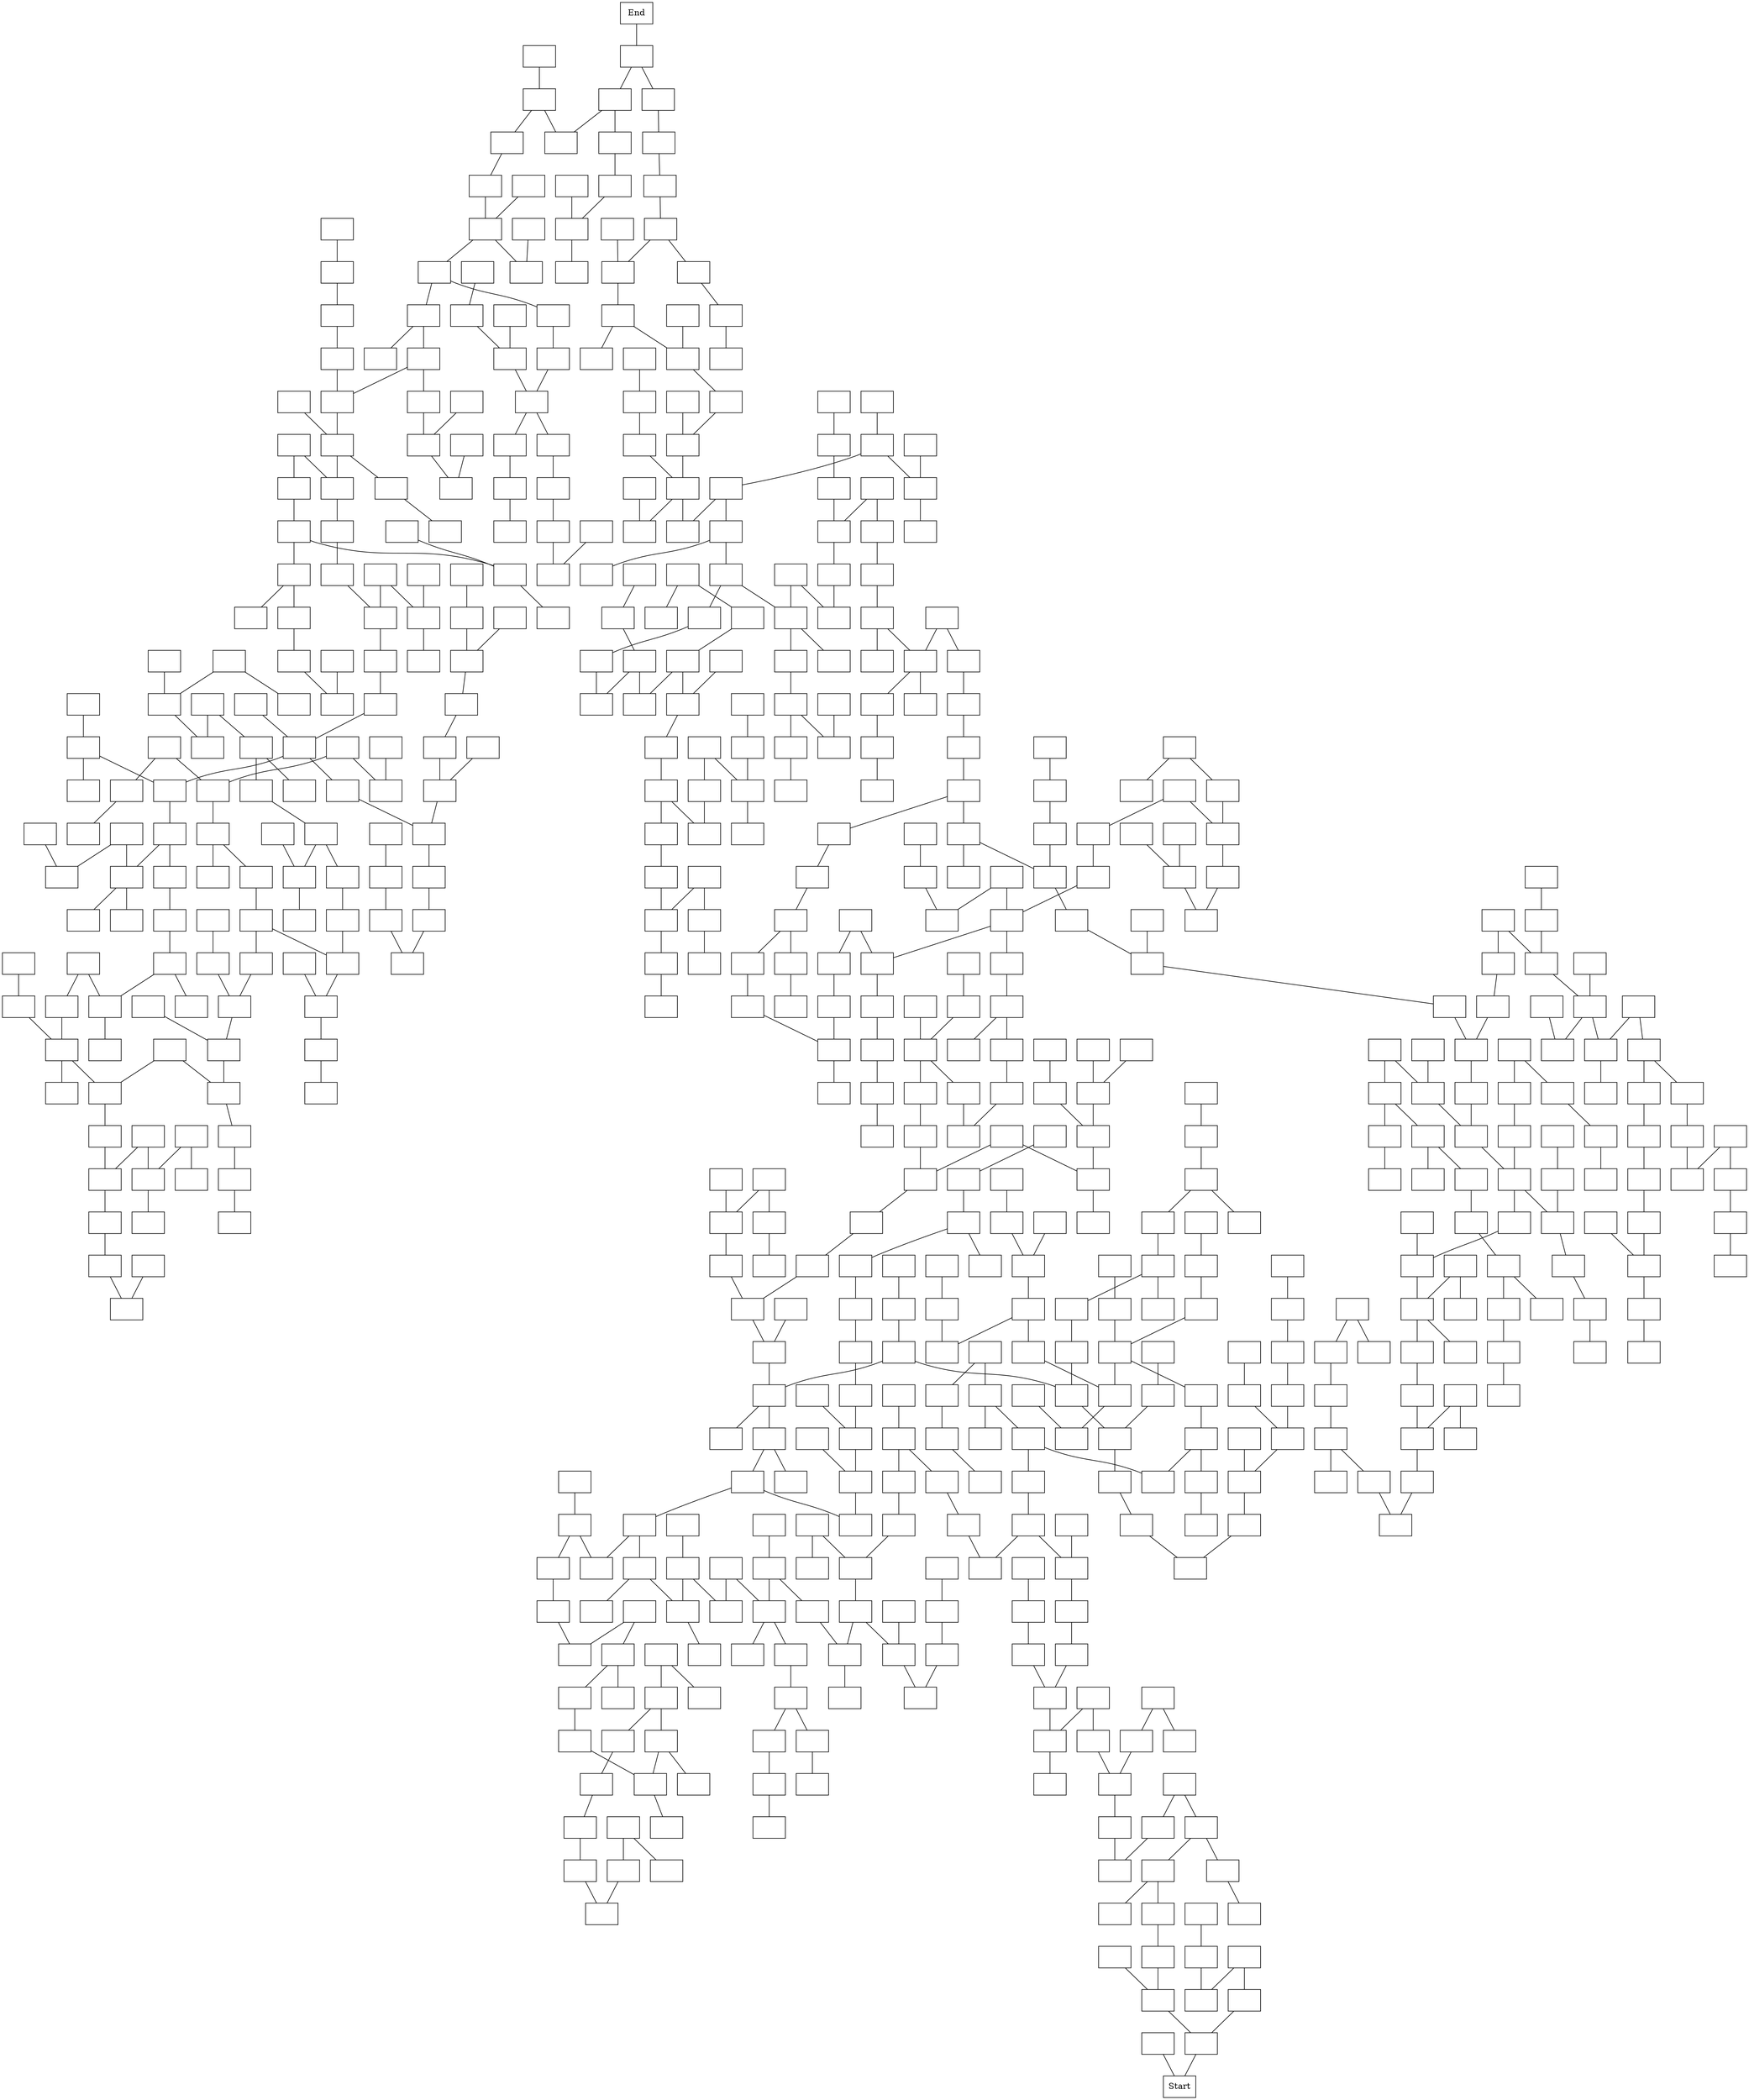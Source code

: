 // GraphViz Layout
digraph AldousBroder2 {
	"C[0,0]" [label=End pos="0.000000,0.000000!" shape=box]
	"C[0,1]" [label="" pos="1.000000,0.000000!" shape=box]
	"C[0,2]" [label="" pos="2.000000,0.000000!" shape=box]
	"C[0,3]" [label="" pos="3.000000,0.000000!" shape=box]
	"C[0,4]" [label="" pos="4.000000,0.000000!" shape=box]
	"C[0,5]" [label="" pos="5.000000,0.000000!" shape=box]
	"C[0,6]" [label="" pos="6.000000,0.000000!" shape=box]
	"C[0,7]" [label="" pos="7.000000,0.000000!" shape=box]
	"C[0,8]" [label="" pos="8.000000,0.000000!" shape=box]
	"C[0,9]" [label="" pos="9.000000,0.000000!" shape=box]
	"C[0,10]" [label="" pos="10.000000,0.000000!" shape=box]
	"C[0,11]" [label="" pos="11.000000,0.000000!" shape=box]
	"C[0,12]" [label="" pos="12.000000,0.000000!" shape=box]
	"C[0,13]" [label="" pos="13.000000,0.000000!" shape=box]
	"C[0,14]" [label="" pos="14.000000,0.000000!" shape=box]
	"C[0,15]" [label="" pos="15.000000,0.000000!" shape=box]
	"C[0,16]" [label="" pos="16.000000,0.000000!" shape=box]
	"C[0,17]" [label="" pos="17.000000,0.000000!" shape=box]
	"C[0,18]" [label="" pos="18.000000,0.000000!" shape=box]
	"C[0,19]" [label="" pos="19.000000,0.000000!" shape=box]
	"C[1,0]" [label="" pos="0.000000,1.000000!" shape=box]
	"C[1,1]" [label="" pos="1.000000,1.000000!" shape=box]
	"C[1,2]" [label="" pos="2.000000,1.000000!" shape=box]
	"C[1,3]" [label="" pos="3.000000,1.000000!" shape=box]
	"C[1,4]" [label="" pos="4.000000,1.000000!" shape=box]
	"C[1,5]" [label="" pos="5.000000,1.000000!" shape=box]
	"C[1,6]" [label="" pos="6.000000,1.000000!" shape=box]
	"C[1,7]" [label="" pos="7.000000,1.000000!" shape=box]
	"C[1,8]" [label="" pos="8.000000,1.000000!" shape=box]
	"C[1,9]" [label="" pos="9.000000,1.000000!" shape=box]
	"C[1,10]" [label="" pos="10.000000,1.000000!" shape=box]
	"C[1,11]" [label="" pos="11.000000,1.000000!" shape=box]
	"C[1,12]" [label="" pos="12.000000,1.000000!" shape=box]
	"C[1,13]" [label="" pos="13.000000,1.000000!" shape=box]
	"C[1,14]" [label="" pos="14.000000,1.000000!" shape=box]
	"C[1,15]" [label="" pos="15.000000,1.000000!" shape=box]
	"C[1,16]" [label="" pos="16.000000,1.000000!" shape=box]
	"C[1,17]" [label="" pos="17.000000,1.000000!" shape=box]
	"C[1,18]" [label="" pos="18.000000,1.000000!" shape=box]
	"C[1,19]" [label="" pos="19.000000,1.000000!" shape=box]
	"C[2,0]" [label="" pos="0.000000,2.000000!" shape=box]
	"C[2,1]" [label="" pos="1.000000,2.000000!" shape=box]
	"C[2,2]" [label="" pos="2.000000,2.000000!" shape=box]
	"C[2,3]" [label="" pos="3.000000,2.000000!" shape=box]
	"C[2,4]" [label="" pos="4.000000,2.000000!" shape=box]
	"C[2,5]" [label="" pos="5.000000,2.000000!" shape=box]
	"C[2,6]" [label="" pos="6.000000,2.000000!" shape=box]
	"C[2,7]" [label="" pos="7.000000,2.000000!" shape=box]
	"C[2,8]" [label="" pos="8.000000,2.000000!" shape=box]
	"C[2,9]" [label="" pos="9.000000,2.000000!" shape=box]
	"C[2,10]" [label="" pos="10.000000,2.000000!" shape=box]
	"C[2,11]" [label="" pos="11.000000,2.000000!" shape=box]
	"C[2,12]" [label="" pos="12.000000,2.000000!" shape=box]
	"C[2,13]" [label="" pos="13.000000,2.000000!" shape=box]
	"C[2,14]" [label="" pos="14.000000,2.000000!" shape=box]
	"C[2,15]" [label="" pos="15.000000,2.000000!" shape=box]
	"C[2,16]" [label="" pos="16.000000,2.000000!" shape=box]
	"C[2,17]" [label="" pos="17.000000,2.000000!" shape=box]
	"C[2,18]" [label="" pos="18.000000,2.000000!" shape=box]
	"C[2,19]" [label="" pos="19.000000,2.000000!" shape=box]
	"C[3,0]" [label="" pos="0.000000,3.000000!" shape=box]
	"C[3,1]" [label="" pos="1.000000,3.000000!" shape=box]
	"C[3,2]" [label="" pos="2.000000,3.000000!" shape=box]
	"C[3,3]" [label="" pos="3.000000,3.000000!" shape=box]
	"C[3,4]" [label="" pos="4.000000,3.000000!" shape=box]
	"C[3,5]" [label="" pos="5.000000,3.000000!" shape=box]
	"C[3,6]" [label="" pos="6.000000,3.000000!" shape=box]
	"C[3,7]" [label="" pos="7.000000,3.000000!" shape=box]
	"C[3,8]" [label="" pos="8.000000,3.000000!" shape=box]
	"C[3,9]" [label="" pos="9.000000,3.000000!" shape=box]
	"C[3,10]" [label="" pos="10.000000,3.000000!" shape=box]
	"C[3,11]" [label="" pos="11.000000,3.000000!" shape=box]
	"C[3,12]" [label="" pos="12.000000,3.000000!" shape=box]
	"C[3,13]" [label="" pos="13.000000,3.000000!" shape=box]
	"C[3,14]" [label="" pos="14.000000,3.000000!" shape=box]
	"C[3,15]" [label="" pos="15.000000,3.000000!" shape=box]
	"C[3,16]" [label="" pos="16.000000,3.000000!" shape=box]
	"C[3,17]" [label="" pos="17.000000,3.000000!" shape=box]
	"C[3,18]" [label="" pos="18.000000,3.000000!" shape=box]
	"C[3,19]" [label="" pos="19.000000,3.000000!" shape=box]
	"C[4,0]" [label="" pos="0.000000,4.000000!" shape=box]
	"C[4,1]" [label="" pos="1.000000,4.000000!" shape=box]
	"C[4,2]" [label="" pos="2.000000,4.000000!" shape=box]
	"C[4,3]" [label="" pos="3.000000,4.000000!" shape=box]
	"C[4,4]" [label="" pos="4.000000,4.000000!" shape=box]
	"C[4,5]" [label="" pos="5.000000,4.000000!" shape=box]
	"C[4,6]" [label="" pos="6.000000,4.000000!" shape=box]
	"C[4,7]" [label="" pos="7.000000,4.000000!" shape=box]
	"C[4,8]" [label="" pos="8.000000,4.000000!" shape=box]
	"C[4,9]" [label="" pos="9.000000,4.000000!" shape=box]
	"C[4,10]" [label="" pos="10.000000,4.000000!" shape=box]
	"C[4,11]" [label="" pos="11.000000,4.000000!" shape=box]
	"C[4,12]" [label="" pos="12.000000,4.000000!" shape=box]
	"C[4,13]" [label="" pos="13.000000,4.000000!" shape=box]
	"C[4,14]" [label="" pos="14.000000,4.000000!" shape=box]
	"C[4,15]" [label="" pos="15.000000,4.000000!" shape=box]
	"C[4,16]" [label="" pos="16.000000,4.000000!" shape=box]
	"C[4,17]" [label="" pos="17.000000,4.000000!" shape=box]
	"C[4,18]" [label="" pos="18.000000,4.000000!" shape=box]
	"C[4,19]" [label="" pos="19.000000,4.000000!" shape=box]
	"C[5,0]" [label="" pos="0.000000,5.000000!" shape=box]
	"C[5,1]" [label="" pos="1.000000,5.000000!" shape=box]
	"C[5,2]" [label="" pos="2.000000,5.000000!" shape=box]
	"C[5,3]" [label="" pos="3.000000,5.000000!" shape=box]
	"C[5,4]" [label="" pos="4.000000,5.000000!" shape=box]
	"C[5,5]" [label="" pos="5.000000,5.000000!" shape=box]
	"C[5,6]" [label="" pos="6.000000,5.000000!" shape=box]
	"C[5,7]" [label="" pos="7.000000,5.000000!" shape=box]
	"C[5,8]" [label="" pos="8.000000,5.000000!" shape=box]
	"C[5,9]" [label="" pos="9.000000,5.000000!" shape=box]
	"C[5,10]" [label="" pos="10.000000,5.000000!" shape=box]
	"C[5,11]" [label="" pos="11.000000,5.000000!" shape=box]
	"C[5,12]" [label="" pos="12.000000,5.000000!" shape=box]
	"C[5,13]" [label="" pos="13.000000,5.000000!" shape=box]
	"C[5,14]" [label="" pos="14.000000,5.000000!" shape=box]
	"C[5,15]" [label="" pos="15.000000,5.000000!" shape=box]
	"C[5,16]" [label="" pos="16.000000,5.000000!" shape=box]
	"C[5,17]" [label="" pos="17.000000,5.000000!" shape=box]
	"C[5,18]" [label="" pos="18.000000,5.000000!" shape=box]
	"C[5,19]" [label="" pos="19.000000,5.000000!" shape=box]
	"C[6,0]" [label="" pos="0.000000,6.000000!" shape=box]
	"C[6,1]" [label="" pos="1.000000,6.000000!" shape=box]
	"C[6,2]" [label="" pos="2.000000,6.000000!" shape=box]
	"C[6,3]" [label="" pos="3.000000,6.000000!" shape=box]
	"C[6,4]" [label="" pos="4.000000,6.000000!" shape=box]
	"C[6,5]" [label="" pos="5.000000,6.000000!" shape=box]
	"C[6,6]" [label="" pos="6.000000,6.000000!" shape=box]
	"C[6,7]" [label="" pos="7.000000,6.000000!" shape=box]
	"C[6,8]" [label="" pos="8.000000,6.000000!" shape=box]
	"C[6,9]" [label="" pos="9.000000,6.000000!" shape=box]
	"C[6,10]" [label="" pos="10.000000,6.000000!" shape=box]
	"C[6,11]" [label="" pos="11.000000,6.000000!" shape=box]
	"C[6,12]" [label="" pos="12.000000,6.000000!" shape=box]
	"C[6,13]" [label="" pos="13.000000,6.000000!" shape=box]
	"C[6,14]" [label="" pos="14.000000,6.000000!" shape=box]
	"C[6,15]" [label="" pos="15.000000,6.000000!" shape=box]
	"C[6,16]" [label="" pos="16.000000,6.000000!" shape=box]
	"C[6,17]" [label="" pos="17.000000,6.000000!" shape=box]
	"C[6,18]" [label="" pos="18.000000,6.000000!" shape=box]
	"C[6,19]" [label="" pos="19.000000,6.000000!" shape=box]
	"C[7,0]" [label="" pos="0.000000,7.000000!" shape=box]
	"C[7,1]" [label="" pos="1.000000,7.000000!" shape=box]
	"C[7,2]" [label="" pos="2.000000,7.000000!" shape=box]
	"C[7,3]" [label="" pos="3.000000,7.000000!" shape=box]
	"C[7,4]" [label="" pos="4.000000,7.000000!" shape=box]
	"C[7,5]" [label="" pos="5.000000,7.000000!" shape=box]
	"C[7,6]" [label="" pos="6.000000,7.000000!" shape=box]
	"C[7,7]" [label="" pos="7.000000,7.000000!" shape=box]
	"C[7,8]" [label="" pos="8.000000,7.000000!" shape=box]
	"C[7,9]" [label="" pos="9.000000,7.000000!" shape=box]
	"C[7,10]" [label="" pos="10.000000,7.000000!" shape=box]
	"C[7,11]" [label="" pos="11.000000,7.000000!" shape=box]
	"C[7,12]" [label="" pos="12.000000,7.000000!" shape=box]
	"C[7,13]" [label="" pos="13.000000,7.000000!" shape=box]
	"C[7,14]" [label="" pos="14.000000,7.000000!" shape=box]
	"C[7,15]" [label="" pos="15.000000,7.000000!" shape=box]
	"C[7,16]" [label="" pos="16.000000,7.000000!" shape=box]
	"C[7,17]" [label="" pos="17.000000,7.000000!" shape=box]
	"C[7,18]" [label="" pos="18.000000,7.000000!" shape=box]
	"C[7,19]" [label="" pos="19.000000,7.000000!" shape=box]
	"C[8,0]" [label="" pos="0.000000,8.000000!" shape=box]
	"C[8,1]" [label="" pos="1.000000,8.000000!" shape=box]
	"C[8,2]" [label="" pos="2.000000,8.000000!" shape=box]
	"C[8,3]" [label="" pos="3.000000,8.000000!" shape=box]
	"C[8,4]" [label="" pos="4.000000,8.000000!" shape=box]
	"C[8,5]" [label="" pos="5.000000,8.000000!" shape=box]
	"C[8,6]" [label="" pos="6.000000,8.000000!" shape=box]
	"C[8,7]" [label="" pos="7.000000,8.000000!" shape=box]
	"C[8,8]" [label="" pos="8.000000,8.000000!" shape=box]
	"C[8,9]" [label="" pos="9.000000,8.000000!" shape=box]
	"C[8,10]" [label="" pos="10.000000,8.000000!" shape=box]
	"C[8,11]" [label="" pos="11.000000,8.000000!" shape=box]
	"C[8,12]" [label="" pos="12.000000,8.000000!" shape=box]
	"C[8,13]" [label="" pos="13.000000,8.000000!" shape=box]
	"C[8,14]" [label="" pos="14.000000,8.000000!" shape=box]
	"C[8,15]" [label="" pos="15.000000,8.000000!" shape=box]
	"C[8,16]" [label="" pos="16.000000,8.000000!" shape=box]
	"C[8,17]" [label="" pos="17.000000,8.000000!" shape=box]
	"C[8,18]" [label="" pos="18.000000,8.000000!" shape=box]
	"C[8,19]" [label="" pos="19.000000,8.000000!" shape=box]
	"C[9,0]" [label="" pos="0.000000,9.000000!" shape=box]
	"C[9,1]" [label="" pos="1.000000,9.000000!" shape=box]
	"C[9,2]" [label="" pos="2.000000,9.000000!" shape=box]
	"C[9,3]" [label="" pos="3.000000,9.000000!" shape=box]
	"C[9,4]" [label="" pos="4.000000,9.000000!" shape=box]
	"C[9,5]" [label="" pos="5.000000,9.000000!" shape=box]
	"C[9,6]" [label="" pos="6.000000,9.000000!" shape=box]
	"C[9,7]" [label="" pos="7.000000,9.000000!" shape=box]
	"C[9,8]" [label="" pos="8.000000,9.000000!" shape=box]
	"C[9,9]" [label="" pos="9.000000,9.000000!" shape=box]
	"C[9,10]" [label="" pos="10.000000,9.000000!" shape=box]
	"C[9,11]" [label="" pos="11.000000,9.000000!" shape=box]
	"C[9,12]" [label="" pos="12.000000,9.000000!" shape=box]
	"C[9,13]" [label="" pos="13.000000,9.000000!" shape=box]
	"C[9,14]" [label="" pos="14.000000,9.000000!" shape=box]
	"C[9,15]" [label="" pos="15.000000,9.000000!" shape=box]
	"C[9,16]" [label="" pos="16.000000,9.000000!" shape=box]
	"C[9,17]" [label="" pos="17.000000,9.000000!" shape=box]
	"C[9,18]" [label="" pos="18.000000,9.000000!" shape=box]
	"C[9,19]" [label="" pos="19.000000,9.000000!" shape=box]
	"C[10,0]" [label="" pos="0.000000,10.000000!" shape=box]
	"C[10,1]" [label="" pos="1.000000,10.000000!" shape=box]
	"C[10,2]" [label="" pos="2.000000,10.000000!" shape=box]
	"C[10,3]" [label="" pos="3.000000,10.000000!" shape=box]
	"C[10,4]" [label="" pos="4.000000,10.000000!" shape=box]
	"C[10,5]" [label="" pos="5.000000,10.000000!" shape=box]
	"C[10,6]" [label="" pos="6.000000,10.000000!" shape=box]
	"C[10,7]" [label="" pos="7.000000,10.000000!" shape=box]
	"C[10,8]" [label="" pos="8.000000,10.000000!" shape=box]
	"C[10,9]" [label="" pos="9.000000,10.000000!" shape=box]
	"C[10,10]" [label="" pos="10.000000,10.000000!" shape=box]
	"C[10,11]" [label="" pos="11.000000,10.000000!" shape=box]
	"C[10,12]" [label="" pos="12.000000,10.000000!" shape=box]
	"C[10,13]" [label="" pos="13.000000,10.000000!" shape=box]
	"C[10,14]" [label="" pos="14.000000,10.000000!" shape=box]
	"C[10,15]" [label="" pos="15.000000,10.000000!" shape=box]
	"C[10,16]" [label="" pos="16.000000,10.000000!" shape=box]
	"C[10,17]" [label="" pos="17.000000,10.000000!" shape=box]
	"C[10,18]" [label="" pos="18.000000,10.000000!" shape=box]
	"C[10,19]" [label="" pos="19.000000,10.000000!" shape=box]
	"C[11,0]" [label="" pos="0.000000,11.000000!" shape=box]
	"C[11,1]" [label="" pos="1.000000,11.000000!" shape=box]
	"C[11,2]" [label="" pos="2.000000,11.000000!" shape=box]
	"C[11,3]" [label="" pos="3.000000,11.000000!" shape=box]
	"C[11,4]" [label="" pos="4.000000,11.000000!" shape=box]
	"C[11,5]" [label="" pos="5.000000,11.000000!" shape=box]
	"C[11,6]" [label="" pos="6.000000,11.000000!" shape=box]
	"C[11,7]" [label="" pos="7.000000,11.000000!" shape=box]
	"C[11,8]" [label="" pos="8.000000,11.000000!" shape=box]
	"C[11,9]" [label="" pos="9.000000,11.000000!" shape=box]
	"C[11,10]" [label="" pos="10.000000,11.000000!" shape=box]
	"C[11,11]" [label="" pos="11.000000,11.000000!" shape=box]
	"C[11,12]" [label="" pos="12.000000,11.000000!" shape=box]
	"C[11,13]" [label="" pos="13.000000,11.000000!" shape=box]
	"C[11,14]" [label="" pos="14.000000,11.000000!" shape=box]
	"C[11,15]" [label="" pos="15.000000,11.000000!" shape=box]
	"C[11,16]" [label="" pos="16.000000,11.000000!" shape=box]
	"C[11,17]" [label="" pos="17.000000,11.000000!" shape=box]
	"C[11,18]" [label="" pos="18.000000,11.000000!" shape=box]
	"C[11,19]" [label="" pos="19.000000,11.000000!" shape=box]
	"C[12,0]" [label="" pos="0.000000,12.000000!" shape=box]
	"C[12,1]" [label="" pos="1.000000,12.000000!" shape=box]
	"C[12,2]" [label="" pos="2.000000,12.000000!" shape=box]
	"C[12,3]" [label="" pos="3.000000,12.000000!" shape=box]
	"C[12,4]" [label="" pos="4.000000,12.000000!" shape=box]
	"C[12,5]" [label="" pos="5.000000,12.000000!" shape=box]
	"C[12,6]" [label="" pos="6.000000,12.000000!" shape=box]
	"C[12,7]" [label="" pos="7.000000,12.000000!" shape=box]
	"C[12,8]" [label="" pos="8.000000,12.000000!" shape=box]
	"C[12,9]" [label="" pos="9.000000,12.000000!" shape=box]
	"C[12,10]" [label="" pos="10.000000,12.000000!" shape=box]
	"C[12,11]" [label="" pos="11.000000,12.000000!" shape=box]
	"C[12,12]" [label="" pos="12.000000,12.000000!" shape=box]
	"C[12,13]" [label="" pos="13.000000,12.000000!" shape=box]
	"C[12,14]" [label="" pos="14.000000,12.000000!" shape=box]
	"C[12,15]" [label="" pos="15.000000,12.000000!" shape=box]
	"C[12,16]" [label="" pos="16.000000,12.000000!" shape=box]
	"C[12,17]" [label="" pos="17.000000,12.000000!" shape=box]
	"C[12,18]" [label="" pos="18.000000,12.000000!" shape=box]
	"C[12,19]" [label="" pos="19.000000,12.000000!" shape=box]
	"C[13,0]" [label="" pos="0.000000,13.000000!" shape=box]
	"C[13,1]" [label="" pos="1.000000,13.000000!" shape=box]
	"C[13,2]" [label="" pos="2.000000,13.000000!" shape=box]
	"C[13,3]" [label="" pos="3.000000,13.000000!" shape=box]
	"C[13,4]" [label="" pos="4.000000,13.000000!" shape=box]
	"C[13,5]" [label="" pos="5.000000,13.000000!" shape=box]
	"C[13,6]" [label="" pos="6.000000,13.000000!" shape=box]
	"C[13,7]" [label="" pos="7.000000,13.000000!" shape=box]
	"C[13,8]" [label="" pos="8.000000,13.000000!" shape=box]
	"C[13,9]" [label="" pos="9.000000,13.000000!" shape=box]
	"C[13,10]" [label="" pos="10.000000,13.000000!" shape=box]
	"C[13,11]" [label="" pos="11.000000,13.000000!" shape=box]
	"C[13,12]" [label="" pos="12.000000,13.000000!" shape=box]
	"C[13,13]" [label="" pos="13.000000,13.000000!" shape=box]
	"C[13,14]" [label="" pos="14.000000,13.000000!" shape=box]
	"C[13,15]" [label="" pos="15.000000,13.000000!" shape=box]
	"C[13,16]" [label="" pos="16.000000,13.000000!" shape=box]
	"C[13,17]" [label="" pos="17.000000,13.000000!" shape=box]
	"C[13,18]" [label="" pos="18.000000,13.000000!" shape=box]
	"C[13,19]" [label="" pos="19.000000,13.000000!" shape=box]
	"C[14,0]" [label="" pos="0.000000,14.000000!" shape=box]
	"C[14,1]" [label="" pos="1.000000,14.000000!" shape=box]
	"C[14,2]" [label="" pos="2.000000,14.000000!" shape=box]
	"C[14,3]" [label="" pos="3.000000,14.000000!" shape=box]
	"C[14,4]" [label="" pos="4.000000,14.000000!" shape=box]
	"C[14,5]" [label="" pos="5.000000,14.000000!" shape=box]
	"C[14,6]" [label="" pos="6.000000,14.000000!" shape=box]
	"C[14,7]" [label="" pos="7.000000,14.000000!" shape=box]
	"C[14,8]" [label="" pos="8.000000,14.000000!" shape=box]
	"C[14,9]" [label="" pos="9.000000,14.000000!" shape=box]
	"C[14,10]" [label="" pos="10.000000,14.000000!" shape=box]
	"C[14,11]" [label="" pos="11.000000,14.000000!" shape=box]
	"C[14,12]" [label="" pos="12.000000,14.000000!" shape=box]
	"C[14,13]" [label="" pos="13.000000,14.000000!" shape=box]
	"C[14,14]" [label="" pos="14.000000,14.000000!" shape=box]
	"C[14,15]" [label="" pos="15.000000,14.000000!" shape=box]
	"C[14,16]" [label="" pos="16.000000,14.000000!" shape=box]
	"C[14,17]" [label="" pos="17.000000,14.000000!" shape=box]
	"C[14,18]" [label="" pos="18.000000,14.000000!" shape=box]
	"C[14,19]" [label="" pos="19.000000,14.000000!" shape=box]
	"C[15,0]" [label="" pos="0.000000,15.000000!" shape=box]
	"C[15,1]" [label="" pos="1.000000,15.000000!" shape=box]
	"C[15,2]" [label="" pos="2.000000,15.000000!" shape=box]
	"C[15,3]" [label="" pos="3.000000,15.000000!" shape=box]
	"C[15,4]" [label="" pos="4.000000,15.000000!" shape=box]
	"C[15,5]" [label="" pos="5.000000,15.000000!" shape=box]
	"C[15,6]" [label="" pos="6.000000,15.000000!" shape=box]
	"C[15,7]" [label="" pos="7.000000,15.000000!" shape=box]
	"C[15,8]" [label="" pos="8.000000,15.000000!" shape=box]
	"C[15,9]" [label="" pos="9.000000,15.000000!" shape=box]
	"C[15,10]" [label="" pos="10.000000,15.000000!" shape=box]
	"C[15,11]" [label="" pos="11.000000,15.000000!" shape=box]
	"C[15,12]" [label="" pos="12.000000,15.000000!" shape=box]
	"C[15,13]" [label="" pos="13.000000,15.000000!" shape=box]
	"C[15,14]" [label="" pos="14.000000,15.000000!" shape=box]
	"C[15,15]" [label="" pos="15.000000,15.000000!" shape=box]
	"C[15,16]" [label="" pos="16.000000,15.000000!" shape=box]
	"C[15,17]" [label="" pos="17.000000,15.000000!" shape=box]
	"C[15,18]" [label="" pos="18.000000,15.000000!" shape=box]
	"C[15,19]" [label="" pos="19.000000,15.000000!" shape=box]
	"C[16,0]" [label="" pos="0.000000,16.000000!" shape=box]
	"C[16,1]" [label="" pos="1.000000,16.000000!" shape=box]
	"C[16,2]" [label="" pos="2.000000,16.000000!" shape=box]
	"C[16,3]" [label="" pos="3.000000,16.000000!" shape=box]
	"C[16,4]" [label="" pos="4.000000,16.000000!" shape=box]
	"C[16,5]" [label="" pos="5.000000,16.000000!" shape=box]
	"C[16,6]" [label="" pos="6.000000,16.000000!" shape=box]
	"C[16,7]" [label="" pos="7.000000,16.000000!" shape=box]
	"C[16,8]" [label="" pos="8.000000,16.000000!" shape=box]
	"C[16,9]" [label="" pos="9.000000,16.000000!" shape=box]
	"C[16,10]" [label="" pos="10.000000,16.000000!" shape=box]
	"C[16,11]" [label="" pos="11.000000,16.000000!" shape=box]
	"C[16,12]" [label="" pos="12.000000,16.000000!" shape=box]
	"C[16,13]" [label="" pos="13.000000,16.000000!" shape=box]
	"C[16,14]" [label="" pos="14.000000,16.000000!" shape=box]
	"C[16,15]" [label="" pos="15.000000,16.000000!" shape=box]
	"C[16,16]" [label="" pos="16.000000,16.000000!" shape=box]
	"C[16,17]" [label="" pos="17.000000,16.000000!" shape=box]
	"C[16,18]" [label="" pos="18.000000,16.000000!" shape=box]
	"C[16,19]" [label="" pos="19.000000,16.000000!" shape=box]
	"C[17,0]" [label="" pos="0.000000,17.000000!" shape=box]
	"C[17,1]" [label="" pos="1.000000,17.000000!" shape=box]
	"C[17,2]" [label="" pos="2.000000,17.000000!" shape=box]
	"C[17,3]" [label="" pos="3.000000,17.000000!" shape=box]
	"C[17,4]" [label="" pos="4.000000,17.000000!" shape=box]
	"C[17,5]" [label="" pos="5.000000,17.000000!" shape=box]
	"C[17,6]" [label="" pos="6.000000,17.000000!" shape=box]
	"C[17,7]" [label="" pos="7.000000,17.000000!" shape=box]
	"C[17,8]" [label="" pos="8.000000,17.000000!" shape=box]
	"C[17,9]" [label="" pos="9.000000,17.000000!" shape=box]
	"C[17,10]" [label="" pos="10.000000,17.000000!" shape=box]
	"C[17,11]" [label="" pos="11.000000,17.000000!" shape=box]
	"C[17,12]" [label="" pos="12.000000,17.000000!" shape=box]
	"C[17,13]" [label="" pos="13.000000,17.000000!" shape=box]
	"C[17,14]" [label="" pos="14.000000,17.000000!" shape=box]
	"C[17,15]" [label="" pos="15.000000,17.000000!" shape=box]
	"C[17,16]" [label="" pos="16.000000,17.000000!" shape=box]
	"C[17,17]" [label="" pos="17.000000,17.000000!" shape=box]
	"C[17,18]" [label="" pos="18.000000,17.000000!" shape=box]
	"C[17,19]" [label="" pos="19.000000,17.000000!" shape=box]
	"C[18,0]" [label="" pos="0.000000,18.000000!" shape=box]
	"C[18,1]" [label="" pos="1.000000,18.000000!" shape=box]
	"C[18,2]" [label="" pos="2.000000,18.000000!" shape=box]
	"C[18,3]" [label="" pos="3.000000,18.000000!" shape=box]
	"C[18,4]" [label="" pos="4.000000,18.000000!" shape=box]
	"C[18,5]" [label="" pos="5.000000,18.000000!" shape=box]
	"C[18,6]" [label="" pos="6.000000,18.000000!" shape=box]
	"C[18,7]" [label="" pos="7.000000,18.000000!" shape=box]
	"C[18,8]" [label="" pos="8.000000,18.000000!" shape=box]
	"C[18,9]" [label="" pos="9.000000,18.000000!" shape=box]
	"C[18,10]" [label="" pos="10.000000,18.000000!" shape=box]
	"C[18,11]" [label="" pos="11.000000,18.000000!" shape=box]
	"C[18,12]" [label="" pos="12.000000,18.000000!" shape=box]
	"C[18,13]" [label="" pos="13.000000,18.000000!" shape=box]
	"C[18,14]" [label="" pos="14.000000,18.000000!" shape=box]
	"C[18,15]" [label="" pos="15.000000,18.000000!" shape=box]
	"C[18,16]" [label="" pos="16.000000,18.000000!" shape=box]
	"C[18,17]" [label="" pos="17.000000,18.000000!" shape=box]
	"C[18,18]" [label="" pos="18.000000,18.000000!" shape=box]
	"C[18,19]" [label="" pos="19.000000,18.000000!" shape=box]
	"C[19,0]" [label="" pos="0.000000,19.000000!" shape=box]
	"C[19,1]" [label="" pos="1.000000,19.000000!" shape=box]
	"C[19,2]" [label="" pos="2.000000,19.000000!" shape=box]
	"C[19,3]" [label="" pos="3.000000,19.000000!" shape=box]
	"C[19,4]" [label="" pos="4.000000,19.000000!" shape=box]
	"C[19,5]" [label="" pos="5.000000,19.000000!" shape=box]
	"C[19,6]" [label="" pos="6.000000,19.000000!" shape=box]
	"C[19,7]" [label="" pos="7.000000,19.000000!" shape=box]
	"C[19,8]" [label="" pos="8.000000,19.000000!" shape=box]
	"C[19,9]" [label="" pos="9.000000,19.000000!" shape=box]
	"C[19,10]" [label="" pos="10.000000,19.000000!" shape=box]
	"C[19,11]" [label="" pos="11.000000,19.000000!" shape=box]
	"C[19,12]" [label="" pos="12.000000,19.000000!" shape=box]
	"C[19,13]" [label="" pos="13.000000,19.000000!" shape=box]
	"C[19,14]" [label="" pos="14.000000,19.000000!" shape=box]
	"C[19,15]" [label="" pos="15.000000,19.000000!" shape=box]
	"C[19,16]" [label="" pos="16.000000,19.000000!" shape=box]
	"C[19,17]" [label="" pos="17.000000,19.000000!" shape=box]
	"C[19,18]" [label="" pos="18.000000,19.000000!" shape=box]
	"C[19,19]" [label="" pos="19.000000,19.000000!" shape=box]
	"C[20,0]" [label="" pos="0.000000,20.000000!" shape=box]
	"C[20,1]" [label="" pos="1.000000,20.000000!" shape=box]
	"C[20,2]" [label="" pos="2.000000,20.000000!" shape=box]
	"C[20,3]" [label="" pos="3.000000,20.000000!" shape=box]
	"C[20,4]" [label="" pos="4.000000,20.000000!" shape=box]
	"C[20,5]" [label="" pos="5.000000,20.000000!" shape=box]
	"C[20,6]" [label="" pos="6.000000,20.000000!" shape=box]
	"C[20,7]" [label="" pos="7.000000,20.000000!" shape=box]
	"C[20,8]" [label="" pos="8.000000,20.000000!" shape=box]
	"C[20,9]" [label="" pos="9.000000,20.000000!" shape=box]
	"C[20,10]" [label="" pos="10.000000,20.000000!" shape=box]
	"C[20,11]" [label="" pos="11.000000,20.000000!" shape=box]
	"C[20,12]" [label="" pos="12.000000,20.000000!" shape=box]
	"C[20,13]" [label="" pos="13.000000,20.000000!" shape=box]
	"C[20,14]" [label="" pos="14.000000,20.000000!" shape=box]
	"C[20,15]" [label="" pos="15.000000,20.000000!" shape=box]
	"C[20,16]" [label="" pos="16.000000,20.000000!" shape=box]
	"C[20,17]" [label="" pos="17.000000,20.000000!" shape=box]
	"C[20,18]" [label="" pos="18.000000,20.000000!" shape=box]
	"C[20,19]" [label="" pos="19.000000,20.000000!" shape=box]
	"C[21,0]" [label="" pos="0.000000,21.000000!" shape=box]
	"C[21,1]" [label="" pos="1.000000,21.000000!" shape=box]
	"C[21,2]" [label="" pos="2.000000,21.000000!" shape=box]
	"C[21,3]" [label="" pos="3.000000,21.000000!" shape=box]
	"C[21,4]" [label="" pos="4.000000,21.000000!" shape=box]
	"C[21,5]" [label="" pos="5.000000,21.000000!" shape=box]
	"C[21,6]" [label="" pos="6.000000,21.000000!" shape=box]
	"C[21,7]" [label="" pos="7.000000,21.000000!" shape=box]
	"C[21,8]" [label="" pos="8.000000,21.000000!" shape=box]
	"C[21,9]" [label="" pos="9.000000,21.000000!" shape=box]
	"C[21,10]" [label="" pos="10.000000,21.000000!" shape=box]
	"C[21,11]" [label="" pos="11.000000,21.000000!" shape=box]
	"C[21,12]" [label="" pos="12.000000,21.000000!" shape=box]
	"C[21,13]" [label="" pos="13.000000,21.000000!" shape=box]
	"C[21,14]" [label="" pos="14.000000,21.000000!" shape=box]
	"C[21,15]" [label="" pos="15.000000,21.000000!" shape=box]
	"C[21,16]" [label="" pos="16.000000,21.000000!" shape=box]
	"C[21,17]" [label="" pos="17.000000,21.000000!" shape=box]
	"C[21,18]" [label="" pos="18.000000,21.000000!" shape=box]
	"C[21,19]" [label="" pos="19.000000,21.000000!" shape=box]
	"C[22,0]" [label="" pos="0.000000,22.000000!" shape=box]
	"C[22,1]" [label="" pos="1.000000,22.000000!" shape=box]
	"C[22,2]" [label="" pos="2.000000,22.000000!" shape=box]
	"C[22,3]" [label="" pos="3.000000,22.000000!" shape=box]
	"C[22,4]" [label="" pos="4.000000,22.000000!" shape=box]
	"C[22,5]" [label="" pos="5.000000,22.000000!" shape=box]
	"C[22,6]" [label="" pos="6.000000,22.000000!" shape=box]
	"C[22,7]" [label="" pos="7.000000,22.000000!" shape=box]
	"C[22,8]" [label="" pos="8.000000,22.000000!" shape=box]
	"C[22,9]" [label="" pos="9.000000,22.000000!" shape=box]
	"C[22,10]" [label="" pos="10.000000,22.000000!" shape=box]
	"C[22,11]" [label="" pos="11.000000,22.000000!" shape=box]
	"C[22,12]" [label="" pos="12.000000,22.000000!" shape=box]
	"C[22,13]" [label="" pos="13.000000,22.000000!" shape=box]
	"C[22,14]" [label="" pos="14.000000,22.000000!" shape=box]
	"C[22,15]" [label="" pos="15.000000,22.000000!" shape=box]
	"C[22,16]" [label="" pos="16.000000,22.000000!" shape=box]
	"C[22,17]" [label="" pos="17.000000,22.000000!" shape=box]
	"C[22,18]" [label="" pos="18.000000,22.000000!" shape=box]
	"C[22,19]" [label="" pos="19.000000,22.000000!" shape=box]
	"C[23,0]" [label="" pos="0.000000,23.000000!" shape=box]
	"C[23,1]" [label="" pos="1.000000,23.000000!" shape=box]
	"C[23,2]" [label="" pos="2.000000,23.000000!" shape=box]
	"C[23,3]" [label="" pos="3.000000,23.000000!" shape=box]
	"C[23,4]" [label="" pos="4.000000,23.000000!" shape=box]
	"C[23,5]" [label="" pos="5.000000,23.000000!" shape=box]
	"C[23,6]" [label="" pos="6.000000,23.000000!" shape=box]
	"C[23,7]" [label="" pos="7.000000,23.000000!" shape=box]
	"C[23,8]" [label="" pos="8.000000,23.000000!" shape=box]
	"C[23,9]" [label="" pos="9.000000,23.000000!" shape=box]
	"C[23,10]" [label="" pos="10.000000,23.000000!" shape=box]
	"C[23,11]" [label="" pos="11.000000,23.000000!" shape=box]
	"C[23,12]" [label="" pos="12.000000,23.000000!" shape=box]
	"C[23,13]" [label="" pos="13.000000,23.000000!" shape=box]
	"C[23,14]" [label="" pos="14.000000,23.000000!" shape=box]
	"C[23,15]" [label="" pos="15.000000,23.000000!" shape=box]
	"C[23,16]" [label="" pos="16.000000,23.000000!" shape=box]
	"C[23,17]" [label="" pos="17.000000,23.000000!" shape=box]
	"C[23,18]" [label="" pos="18.000000,23.000000!" shape=box]
	"C[23,19]" [label="" pos="19.000000,23.000000!" shape=box]
	"C[24,0]" [label="" pos="0.000000,24.000000!" shape=box]
	"C[24,1]" [label="" pos="1.000000,24.000000!" shape=box]
	"C[24,2]" [label="" pos="2.000000,24.000000!" shape=box]
	"C[24,3]" [label="" pos="3.000000,24.000000!" shape=box]
	"C[24,4]" [label="" pos="4.000000,24.000000!" shape=box]
	"C[24,5]" [label="" pos="5.000000,24.000000!" shape=box]
	"C[24,6]" [label="" pos="6.000000,24.000000!" shape=box]
	"C[24,7]" [label="" pos="7.000000,24.000000!" shape=box]
	"C[24,8]" [label="" pos="8.000000,24.000000!" shape=box]
	"C[24,9]" [label="" pos="9.000000,24.000000!" shape=box]
	"C[24,10]" [label="" pos="10.000000,24.000000!" shape=box]
	"C[24,11]" [label="" pos="11.000000,24.000000!" shape=box]
	"C[24,12]" [label="" pos="12.000000,24.000000!" shape=box]
	"C[24,13]" [label="" pos="13.000000,24.000000!" shape=box]
	"C[24,14]" [label="" pos="14.000000,24.000000!" shape=box]
	"C[24,15]" [label="" pos="15.000000,24.000000!" shape=box]
	"C[24,16]" [label="" pos="16.000000,24.000000!" shape=box]
	"C[24,17]" [label="" pos="17.000000,24.000000!" shape=box]
	"C[24,18]" [label="" pos="18.000000,24.000000!" shape=box]
	"C[24,19]" [label="" pos="19.000000,24.000000!" shape=box]
	"C[25,0]" [label="" pos="0.000000,25.000000!" shape=box]
	"C[25,1]" [label="" pos="1.000000,25.000000!" shape=box]
	"C[25,2]" [label="" pos="2.000000,25.000000!" shape=box]
	"C[25,3]" [label="" pos="3.000000,25.000000!" shape=box]
	"C[25,4]" [label="" pos="4.000000,25.000000!" shape=box]
	"C[25,5]" [label="" pos="5.000000,25.000000!" shape=box]
	"C[25,6]" [label="" pos="6.000000,25.000000!" shape=box]
	"C[25,7]" [label="" pos="7.000000,25.000000!" shape=box]
	"C[25,8]" [label="" pos="8.000000,25.000000!" shape=box]
	"C[25,9]" [label="" pos="9.000000,25.000000!" shape=box]
	"C[25,10]" [label="" pos="10.000000,25.000000!" shape=box]
	"C[25,11]" [label="" pos="11.000000,25.000000!" shape=box]
	"C[25,12]" [label="" pos="12.000000,25.000000!" shape=box]
	"C[25,13]" [label="" pos="13.000000,25.000000!" shape=box]
	"C[25,14]" [label="" pos="14.000000,25.000000!" shape=box]
	"C[25,15]" [label="" pos="15.000000,25.000000!" shape=box]
	"C[25,16]" [label="" pos="16.000000,25.000000!" shape=box]
	"C[25,17]" [label="" pos="17.000000,25.000000!" shape=box]
	"C[25,18]" [label="" pos="18.000000,25.000000!" shape=box]
	"C[25,19]" [label="" pos="19.000000,25.000000!" shape=box]
	"C[26,0]" [label="" pos="0.000000,26.000000!" shape=box]
	"C[26,1]" [label="" pos="1.000000,26.000000!" shape=box]
	"C[26,2]" [label="" pos="2.000000,26.000000!" shape=box]
	"C[26,3]" [label="" pos="3.000000,26.000000!" shape=box]
	"C[26,4]" [label="" pos="4.000000,26.000000!" shape=box]
	"C[26,5]" [label="" pos="5.000000,26.000000!" shape=box]
	"C[26,6]" [label="" pos="6.000000,26.000000!" shape=box]
	"C[26,7]" [label="" pos="7.000000,26.000000!" shape=box]
	"C[26,8]" [label="" pos="8.000000,26.000000!" shape=box]
	"C[26,9]" [label="" pos="9.000000,26.000000!" shape=box]
	"C[26,10]" [label="" pos="10.000000,26.000000!" shape=box]
	"C[26,11]" [label="" pos="11.000000,26.000000!" shape=box]
	"C[26,12]" [label="" pos="12.000000,26.000000!" shape=box]
	"C[26,13]" [label="" pos="13.000000,26.000000!" shape=box]
	"C[26,14]" [label="" pos="14.000000,26.000000!" shape=box]
	"C[26,15]" [label="" pos="15.000000,26.000000!" shape=box]
	"C[26,16]" [label="" pos="16.000000,26.000000!" shape=box]
	"C[26,17]" [label="" pos="17.000000,26.000000!" shape=box]
	"C[26,18]" [label="" pos="18.000000,26.000000!" shape=box]
	"C[26,19]" [label="" pos="19.000000,26.000000!" shape=box]
	"C[27,0]" [label="" pos="0.000000,27.000000!" shape=box]
	"C[27,1]" [label="" pos="1.000000,27.000000!" shape=box]
	"C[27,2]" [label="" pos="2.000000,27.000000!" shape=box]
	"C[27,3]" [label="" pos="3.000000,27.000000!" shape=box]
	"C[27,4]" [label="" pos="4.000000,27.000000!" shape=box]
	"C[27,5]" [label="" pos="5.000000,27.000000!" shape=box]
	"C[27,6]" [label="" pos="6.000000,27.000000!" shape=box]
	"C[27,7]" [label="" pos="7.000000,27.000000!" shape=box]
	"C[27,8]" [label="" pos="8.000000,27.000000!" shape=box]
	"C[27,9]" [label="" pos="9.000000,27.000000!" shape=box]
	"C[27,10]" [label="" pos="10.000000,27.000000!" shape=box]
	"C[27,11]" [label="" pos="11.000000,27.000000!" shape=box]
	"C[27,12]" [label="" pos="12.000000,27.000000!" shape=box]
	"C[27,13]" [label="" pos="13.000000,27.000000!" shape=box]
	"C[27,14]" [label="" pos="14.000000,27.000000!" shape=box]
	"C[27,15]" [label="" pos="15.000000,27.000000!" shape=box]
	"C[27,16]" [label="" pos="16.000000,27.000000!" shape=box]
	"C[27,17]" [label="" pos="17.000000,27.000000!" shape=box]
	"C[27,18]" [label="" pos="18.000000,27.000000!" shape=box]
	"C[27,19]" [label="" pos="19.000000,27.000000!" shape=box]
	"C[28,0]" [label="" pos="0.000000,28.000000!" shape=box]
	"C[28,1]" [label="" pos="1.000000,28.000000!" shape=box]
	"C[28,2]" [label="" pos="2.000000,28.000000!" shape=box]
	"C[28,3]" [label="" pos="3.000000,28.000000!" shape=box]
	"C[28,4]" [label="" pos="4.000000,28.000000!" shape=box]
	"C[28,5]" [label="" pos="5.000000,28.000000!" shape=box]
	"C[28,6]" [label="" pos="6.000000,28.000000!" shape=box]
	"C[28,7]" [label="" pos="7.000000,28.000000!" shape=box]
	"C[28,8]" [label="" pos="8.000000,28.000000!" shape=box]
	"C[28,9]" [label="" pos="9.000000,28.000000!" shape=box]
	"C[28,10]" [label="" pos="10.000000,28.000000!" shape=box]
	"C[28,11]" [label="" pos="11.000000,28.000000!" shape=box]
	"C[28,12]" [label="" pos="12.000000,28.000000!" shape=box]
	"C[28,13]" [label="" pos="13.000000,28.000000!" shape=box]
	"C[28,14]" [label="" pos="14.000000,28.000000!" shape=box]
	"C[28,15]" [label="" pos="15.000000,28.000000!" shape=box]
	"C[28,16]" [label="" pos="16.000000,28.000000!" shape=box]
	"C[28,17]" [label="" pos="17.000000,28.000000!" shape=box]
	"C[28,18]" [label="" pos="18.000000,28.000000!" shape=box]
	"C[28,19]" [label="" pos="19.000000,28.000000!" shape=box]
	"C[29,0]" [label="" pos="0.000000,29.000000!" shape=box]
	"C[29,1]" [label="" pos="1.000000,29.000000!" shape=box]
	"C[29,2]" [label="" pos="2.000000,29.000000!" shape=box]
	"C[29,3]" [label="" pos="3.000000,29.000000!" shape=box]
	"C[29,4]" [label="" pos="4.000000,29.000000!" shape=box]
	"C[29,5]" [label="" pos="5.000000,29.000000!" shape=box]
	"C[29,6]" [label="" pos="6.000000,29.000000!" shape=box]
	"C[29,7]" [label="" pos="7.000000,29.000000!" shape=box]
	"C[29,8]" [label="" pos="8.000000,29.000000!" shape=box]
	"C[29,9]" [label="" pos="9.000000,29.000000!" shape=box]
	"C[29,10]" [label="" pos="10.000000,29.000000!" shape=box]
	"C[29,11]" [label="" pos="11.000000,29.000000!" shape=box]
	"C[29,12]" [label="" pos="12.000000,29.000000!" shape=box]
	"C[29,13]" [label="" pos="13.000000,29.000000!" shape=box]
	"C[29,14]" [label="" pos="14.000000,29.000000!" shape=box]
	"C[29,15]" [label="" pos="15.000000,29.000000!" shape=box]
	"C[29,16]" [label="" pos="16.000000,29.000000!" shape=box]
	"C[29,17]" [label="" pos="17.000000,29.000000!" shape=box]
	"C[29,18]" [label="" pos="18.000000,29.000000!" shape=box]
	"C[29,19]" [label=Start pos="19.000000,29.000000!" shape=box]
		"C[0,0]" -> "C[1,0]" [arrowhead=none]
		"C[0,1]" -> "C[0,2]" [arrowhead=none]
		"C[0,2]" -> "C[1,2]" [arrowhead=none]
		"C[0,2]" -> "C[0,3]" [arrowhead=none]
		"C[0,3]" -> "C[1,3]" [arrowhead=none]
		"C[0,4]" -> "C[1,4]" [arrowhead=none]
		"C[0,5]" -> "C[0,6]" [arrowhead=none]
		"C[0,6]" -> "C[0,7]" [arrowhead=none]
		"C[0,7]" -> "C[0,8]" [arrowhead=none]
		"C[0,8]" -> "C[1,8]" [arrowhead=none]
		"C[0,9]" -> "C[1,9]" [arrowhead=none]
		"C[0,10]" -> "C[1,10]" [arrowhead=none]
		"C[0,10]" -> "C[0,11]" [arrowhead=none]
		"C[0,11]" -> "C[0,12]" [arrowhead=none]
		"C[0,12]" -> "C[0,13]" [arrowhead=none]
		"C[0,12]" -> "C[1,12]" [arrowhead=none]
		"C[0,13]" -> "C[0,14]" [arrowhead=none]
		"C[0,13]" -> "C[1,13]" [arrowhead=none]
		"C[0,15]" -> "C[1,15]" [arrowhead=none]
		"C[0,16]" -> "C[0,17]" [arrowhead=none]
		"C[0,16]" -> "C[1,16]" [arrowhead=none]
		"C[0,17]" -> "C[0,18]" [arrowhead=none]
		"C[0,17]" -> "C[1,17]" [arrowhead=none]
		"C[0,18]" -> "C[1,18]" [arrowhead=none]
		"C[0,19]" -> "C[1,19]" [arrowhead=none]
		"C[1,0]" -> "C[2,0]" [arrowhead=none]
		"C[1,0]" -> "C[1,1]" [arrowhead=none]
		"C[1,1]" -> "C[2,1]" [arrowhead=none]
		"C[1,1]" -> "C[1,2]" [arrowhead=none]
		"C[1,3]" -> "C[1,4]" [arrowhead=none]
		"C[1,4]" -> "C[2,4]" [arrowhead=none]
		"C[1,4]" -> "C[1,5]" [arrowhead=none]
		"C[1,5]" -> "C[1,6]" [arrowhead=none]
		"C[1,5]" -> "C[2,5]" [arrowhead=none]
		"C[1,6]" -> "C[1,7]" [arrowhead=none]
		"C[1,6]" -> "C[2,6]" [arrowhead=none]
		"C[1,7]" -> "C[1,8]" [arrowhead=none]
		"C[1,7]" -> "C[2,7]" [arrowhead=none]
		"C[1,8]" -> "C[1,9]" [arrowhead=none]
		"C[1,9]" -> "C[2,9]" [arrowhead=none]
		"C[1,9]" -> "C[1,10]" [arrowhead=none]
		"C[1,10]" -> "C[2,10]" [arrowhead=none]
		"C[1,11]" -> "C[1,12]" [arrowhead=none]
		"C[1,12]" -> "C[2,12]" [arrowhead=none]
		"C[1,13]" -> "C[2,13]" [arrowhead=none]
		"C[1,14]" -> "C[1,15]" [arrowhead=none]
		"C[1,14]" -> "C[2,14]" [arrowhead=none]
		"C[1,15]" -> "C[1,16]" [arrowhead=none]
		"C[1,18]" -> "C[2,18]" [arrowhead=none]
		"C[1,18]" -> "C[1,19]" [arrowhead=none]
		"C[1,19]" -> "C[2,19]" [arrowhead=none]
		"C[2,0]" -> "C[3,0]" [arrowhead=none]
		"C[2,1]" -> "C[3,1]" [arrowhead=none]
		"C[2,2]" -> "C[3,2]" [arrowhead=none]
		"C[2,3]" -> "C[2,4]" [arrowhead=none]
		"C[2,5]" -> "C[3,5]" [arrowhead=none]
		"C[2,7]" -> "C[3,7]" [arrowhead=none]
		"C[2,8]" -> "C[3,8]" [arrowhead=none]
		"C[2,9]" -> "C[3,9]" [arrowhead=none]
		"C[2,10]" -> "C[2,11]" [arrowhead=none]
		"C[2,11]" -> "C[3,11]" [arrowhead=none]
		"C[2,13]" -> "C[3,13]" [arrowhead=none]
		"C[2,15]" -> "C[3,15]" [arrowhead=none]
		"C[2,15]" -> "C[2,16]" [arrowhead=none]
		"C[2,16]" -> "C[2,17]" [arrowhead=none]
		"C[2,18]" -> "C[3,18]" [arrowhead=none]
		"C[3,0]" -> "C[4,0]" [arrowhead=none]
		"C[3,1]" -> "C[3,2]" [arrowhead=none]
		"C[3,2]" -> "C[3,3]" [arrowhead=none]
		"C[3,4]" -> "C[4,4]" [arrowhead=none]
		"C[3,5]" -> "C[4,5]" [arrowhead=none]
		"C[3,6]" -> "C[3,7]" [arrowhead=none]
		"C[3,7]" -> "C[3,8]" [arrowhead=none]
		"C[3,10]" -> "C[3,11]" [arrowhead=none]
		"C[3,10]" -> "C[4,10]" [arrowhead=none]
		"C[3,11]" -> "C[4,11]" [arrowhead=none]
		"C[3,12]" -> "C[3,13]" [arrowhead=none]
		"C[3,14]" -> "C[3,15]" [arrowhead=none]
		"C[3,14]" -> "C[4,14]" [arrowhead=none]
		"C[3,15]" -> "C[3,16]" [arrowhead=none]
		"C[3,16]" -> "C[3,17]" [arrowhead=none]
		"C[3,16]" -> "C[4,16]" [arrowhead=none]
		"C[3,17]" -> "C[4,17]" [arrowhead=none]
		"C[3,18]" -> "C[4,18]" [arrowhead=none]
		"C[3,19]" -> "C[4,19]" [arrowhead=none]
		"C[4,0]" -> "C[5,0]" [arrowhead=none]
		"C[4,1]" -> "C[5,1]" [arrowhead=none]
		"C[4,2]" -> "C[4,3]" [arrowhead=none]
		"C[4,3]" -> "C[4,4]" [arrowhead=none]
		"C[4,4]" -> "C[4,5]" [arrowhead=none]
		"C[4,5]" -> "C[4,6]" [arrowhead=none]
		"C[4,5]" -> "C[5,5]" [arrowhead=none]
		"C[4,6]" -> "C[4,7]" [arrowhead=none]
		"C[4,7]" -> "C[4,8]" [arrowhead=none]
		"C[4,8]" -> "C[5,8]" [arrowhead=none]
		"C[4,9]" -> "C[4,10]" [arrowhead=none]
		"C[4,10]" -> "C[5,10]" [arrowhead=none]
		"C[4,11]" -> "C[5,11]" [arrowhead=none]
		"C[4,12]" -> "C[5,12]" [arrowhead=none]
		"C[4,13]" -> "C[4,14]" [arrowhead=none]
		"C[4,15]" -> "C[5,15]" [arrowhead=none]
		"C[4,17]" -> "C[5,17]" [arrowhead=none]
		"C[4,17]" -> "C[4,18]" [arrowhead=none]
		"C[4,18]" -> "C[4,19]" [arrowhead=none]
		"C[4,19]" -> "C[5,19]" [arrowhead=none]
		"C[5,0]" -> "C[5,1]" [arrowhead=none]
		"C[5,0]" -> "C[6,0]" [arrowhead=none]
		"C[5,1]" -> "C[5,2]" [arrowhead=none]
		"C[5,2]" -> "C[6,2]" [arrowhead=none]
		"C[5,2]" -> "C[5,3]" [arrowhead=none]
		"C[5,4]" -> "C[6,4]" [arrowhead=none]
		"C[5,5]" -> "C[5,6]" [arrowhead=none]
		"C[5,6]" -> "C[6,6]" [arrowhead=none]
		"C[5,7]" -> "C[5,8]" [arrowhead=none]
		"C[5,9]" -> "C[6,9]" [arrowhead=none]
		"C[5,11]" -> "C[6,11]" [arrowhead=none]
		"C[5,12]" -> "C[6,12]" [arrowhead=none]
		"C[5,12]" -> "C[5,13]" [arrowhead=none]
		"C[5,14]" -> "C[6,14]" [arrowhead=none]
		"C[5,14]" -> "C[5,15]" [arrowhead=none]
		"C[5,16]" -> "C[6,16]" [arrowhead=none]
		"C[5,17]" -> "C[6,17]" [arrowhead=none]
		"C[5,18]" -> "C[6,18]" [arrowhead=none]
		"C[5,19]" -> "C[6,19]" [arrowhead=none]
		"C[6,0]" -> "C[7,0]" [arrowhead=none]
		"C[6,1]" -> "C[6,2]" [arrowhead=none]
		"C[6,2]" -> "C[6,3]" [arrowhead=none]
		"C[6,3]" -> "C[6,4]" [arrowhead=none]
		"C[6,4]" -> "C[7,4]" [arrowhead=none]
		"C[6,5]" -> "C[7,5]" [arrowhead=none]
		"C[6,7]" -> "C[6,8]" [arrowhead=none]
		"C[6,8]" -> "C[6,9]" [arrowhead=none]
		"C[6,9]" -> "C[7,9]" [arrowhead=none]
		"C[6,10]" -> "C[6,11]" [arrowhead=none]
		"C[6,11]" -> "C[7,11]" [arrowhead=none]
		"C[6,11]" -> "C[6,12]" [arrowhead=none]
		"C[6,12]" -> "C[6,13]" [arrowhead=none]
		"C[6,13]" -> "C[7,13]" [arrowhead=none]
		"C[6,13]" -> "C[6,14]" [arrowhead=none]
		"C[6,14]" -> "C[6,15]" [arrowhead=none]
		"C[6,14]" -> "C[7,14]" [arrowhead=none]
		"C[6,16]" -> "C[6,17]" [arrowhead=none]
		"C[6,17]" -> "C[6,18]" [arrowhead=none]
		"C[6,18]" -> "C[7,18]" [arrowhead=none]
		"C[7,0]" -> "C[8,0]" [arrowhead=none]
		"C[7,1]" -> "C[7,2]" [arrowhead=none]
		"C[7,2]" -> "C[7,3]" [arrowhead=none]
		"C[7,3]" -> "C[7,4]" [arrowhead=none]
		"C[7,4]" -> "C[8,4]" [arrowhead=none]
		"C[7,4]" -> "C[7,5]" [arrowhead=none]
		"C[7,6]" -> "C[8,6]" [arrowhead=none]
		"C[7,6]" -> "C[7,7]" [arrowhead=none]
		"C[7,8]" -> "C[8,8]" [arrowhead=none]
		"C[7,9]" -> "C[7,10]" [arrowhead=none]
		"C[7,10]" -> "C[8,10]" [arrowhead=none]
		"C[7,11]" -> "C[8,11]" [arrowhead=none]
		"C[7,12]" -> "C[8,12]" [arrowhead=none]
		"C[7,13]" -> "C[8,13]" [arrowhead=none]
		"C[7,15]" -> "C[7,16]" [arrowhead=none]
		"C[7,16]" -> "C[8,16]" [arrowhead=none]
		"C[7,17]" -> "C[8,17]" [arrowhead=none]
		"C[7,17]" -> "C[7,18]" [arrowhead=none]
		"C[7,18]" -> "C[7,19]" [arrowhead=none]
		"C[7,19]" -> "C[8,19]" [arrowhead=none]
		"C[8,1]" -> "C[8,2]" [arrowhead=none]
		"C[8,2]" -> "C[8,3]" [arrowhead=none]
		"C[8,2]" -> "C[9,2]" [arrowhead=none]
		"C[8,3]" -> "C[9,3]" [arrowhead=none]
		"C[8,3]" -> "C[8,4]" [arrowhead=none]
		"C[8,5]" -> "C[9,5]" [arrowhead=none]
		"C[8,6]" -> "C[8,7]" [arrowhead=none]
		"C[8,7]" -> "C[9,7]" [arrowhead=none]
		"C[8,7]" -> "C[8,8]" [arrowhead=none]
		"C[8,8]" -> "C[9,8]" [arrowhead=none]
		"C[8,9]" -> "C[8,10]" [arrowhead=none]
		"C[8,10]" -> "C[8,11]" [arrowhead=none]
		"C[8,11]" -> "C[9,11]" [arrowhead=none]
		"C[8,12]" -> "C[9,12]" [arrowhead=none]
		"C[8,13]" -> "C[9,13]" [arrowhead=none]
		"C[8,14]" -> "C[9,14]" [arrowhead=none]
		"C[8,14]" -> "C[8,15]" [arrowhead=none]
		"C[8,15]" -> "C[8,16]" [arrowhead=none]
		"C[8,16]" -> "C[8,17]" [arrowhead=none]
		"C[8,16]" -> "C[9,16]" [arrowhead=none]
		"C[8,17]" -> "C[8,18]" [arrowhead=none]
		"C[8,18]" -> "C[9,18]" [arrowhead=none]
		"C[8,19]" -> "C[9,19]" [arrowhead=none]
		"C[9,0]" -> "C[10,0]" [arrowhead=none]
		"C[9,1]" -> "C[9,2]" [arrowhead=none]
		"C[9,2]" -> "C[10,2]" [arrowhead=none]
		"C[9,3]" -> "C[10,3]" [arrowhead=none]
		"C[9,3]" -> "C[9,4]" [arrowhead=none]
		"C[9,5]" -> "C[9,6]" [arrowhead=none]
		"C[9,6]" -> "C[10,6]" [arrowhead=none]
		"C[9,6]" -> "C[9,7]" [arrowhead=none]
		"C[9,8]" -> "C[9,9]" [arrowhead=none]
		"C[9,9]" -> "C[9,10]" [arrowhead=none]
		"C[9,9]" -> "C[10,9]" [arrowhead=none]
		"C[9,10]" -> "C[10,10]" [arrowhead=none]
		"C[9,11]" -> "C[10,11]" [arrowhead=none]
		"C[9,12]" -> "C[10,12]" [arrowhead=none]
		"C[9,13]" -> "C[10,13]" [arrowhead=none]
		"C[9,13]" -> "C[9,14]" [arrowhead=none]
		"C[9,14]" -> "C[9,15]" [arrowhead=none]
		"C[9,17]" -> "C[9,18]" [arrowhead=none]
		"C[9,17]" -> "C[10,17]" [arrowhead=none]
		"C[9,18]" -> "C[10,18]" [arrowhead=none]
		"C[10,0]" -> "C[10,1]" [arrowhead=none]
		"C[10,1]" -> "C[11,1]" [arrowhead=none]
		"C[10,3]" -> "C[11,3]" [arrowhead=none]
		"C[10,3]" -> "C[10,4]" [arrowhead=none]
		"C[10,4]" -> "C[10,5]" [arrowhead=none]
		"C[10,5]" -> "C[10,6]" [arrowhead=none]
		"C[10,7]" -> "C[10,8]" [arrowhead=none]
		"C[10,7]" -> "C[11,7]" [arrowhead=none]
		"C[10,8]" -> "C[10,9]" [arrowhead=none]
		"C[10,10]" -> "C[11,10]" [arrowhead=none]
		"C[10,11]" -> "C[10,12]" [arrowhead=none]
		"C[10,14]" -> "C[11,14]" [arrowhead=none]
		"C[10,15]" -> "C[11,15]" [arrowhead=none]
		"C[10,16]" -> "C[10,17]" [arrowhead=none]
		"C[10,16]" -> "C[11,16]" [arrowhead=none]
		"C[10,17]" -> "C[11,17]" [arrowhead=none]
		"C[10,18]" -> "C[10,19]" [arrowhead=none]
		"C[10,19]" -> "C[11,19]" [arrowhead=none]
		"C[11,0]" -> "C[12,0]" [arrowhead=none]
		"C[11,0]" -> "C[11,1]" [arrowhead=none]
		"C[11,1]" -> "C[12,1]" [arrowhead=none]
		"C[11,2]" -> "C[12,2]" [arrowhead=none]
		"C[11,2]" -> "C[11,3]" [arrowhead=none]
		"C[11,3]" -> "C[11,4]" [arrowhead=none]
		"C[11,3]" -> "C[12,3]" [arrowhead=none]
		"C[11,4]" -> "C[12,4]" [arrowhead=none]
		"C[11,5]" -> "C[11,6]" [arrowhead=none]
		"C[11,6]" -> "C[11,7]" [arrowhead=none]
		"C[11,7]" -> "C[12,7]" [arrowhead=none]
		"C[11,8]" -> "C[12,8]" [arrowhead=none]
		"C[11,9]" -> "C[11,10]" [arrowhead=none]
		"C[11,9]" -> "C[12,9]" [arrowhead=none]
		"C[11,10]" -> "C[11,11]" [arrowhead=none]
		"C[11,11]" -> "C[11,12]" [arrowhead=none]
		"C[11,13]" -> "C[11,14]" [arrowhead=none]
		"C[11,14]" -> "C[12,14]" [arrowhead=none]
		"C[11,15]" -> "C[12,15]" [arrowhead=none]
		"C[11,18]" -> "C[11,19]" [arrowhead=none]
		"C[12,0]" -> "C[13,0]" [arrowhead=none]
		"C[12,1]" -> "C[12,2]" [arrowhead=none]
		"C[12,4]" -> "C[12,5]" [arrowhead=none]
		"C[12,4]" -> "C[13,4]" [arrowhead=none]
		"C[12,5]" -> "C[12,6]" [arrowhead=none]
		"C[12,8]" -> "C[13,8]" [arrowhead=none]
		"C[12,9]" -> "C[13,9]" [arrowhead=none]
		"C[12,10]" -> "C[13,10]" [arrowhead=none]
		"C[12,11]" -> "C[13,11]" [arrowhead=none]
		"C[12,12]" -> "C[12,13]" [arrowhead=none]
		"C[12,13]" -> "C[12,14]" [arrowhead=none]
		"C[12,14]" -> "C[13,14]" [arrowhead=none]
		"C[12,15]" -> "C[12,16]" [arrowhead=none]
		"C[12,15]" -> "C[13,15]" [arrowhead=none]
		"C[12,16]" -> "C[13,16]" [arrowhead=none]
		"C[12,17]" -> "C[12,18]" [arrowhead=none]
		"C[12,18]" -> "C[12,19]" [arrowhead=none]
		"C[12,19]" -> "C[13,19]" [arrowhead=none]
		"C[13,0]" -> "C[13,1]" [arrowhead=none]
		"C[13,1]" -> "C[14,1]" [arrowhead=none]
		"C[13,1]" -> "C[13,2]" [arrowhead=none]
		"C[13,3]" -> "C[13,4]" [arrowhead=none]
		"C[13,5]" -> "C[13,6]" [arrowhead=none]
		"C[13,5]" -> "C[14,5]" [arrowhead=none]
		"C[13,6]" -> "C[14,6]" [arrowhead=none]
		"C[13,7]" -> "C[14,7]" [arrowhead=none]
		"C[13,7]" -> "C[13,8]" [arrowhead=none]
		"C[13,10]" -> "C[13,11]" [arrowhead=none]
		"C[13,11]" -> "C[14,11]" [arrowhead=none]
		"C[13,11]" -> "C[13,12]" [arrowhead=none]
		"C[13,12]" -> "C[14,12]" [arrowhead=none]
		"C[13,13]" -> "C[14,13]" [arrowhead=none]
		"C[13,13]" -> "C[13,14]" [arrowhead=none]
		"C[13,14]" -> "C[14,14]" [arrowhead=none]
		"C[13,16]" -> "C[14,16]" [arrowhead=none]
		"C[13,16]" -> "C[13,17]" [arrowhead=none]
		"C[13,18]" -> "C[14,18]" [arrowhead=none]
		"C[13,19]" -> "C[14,19]" [arrowhead=none]
		"C[14,0]" -> "C[15,0]" [arrowhead=none]
		"C[14,0]" -> "C[14,1]" [arrowhead=none]
		"C[14,1]" -> "C[15,1]" [arrowhead=none]
		"C[14,1]" -> "C[14,2]" [arrowhead=none]
		"C[14,3]" -> "C[14,4]" [arrowhead=none]
		"C[14,3]" -> "C[15,3]" [arrowhead=none]
		"C[14,4]" -> "C[14,5]" [arrowhead=none]
		"C[14,5]" -> "C[15,5]" [arrowhead=none]
		"C[14,6]" -> "C[14,7]" [arrowhead=none]
		"C[14,7]" -> "C[15,7]" [arrowhead=none]
		"C[14,7]" -> "C[14,8]" [arrowhead=none]
		"C[14,8]" -> "C[14,9]" [arrowhead=none]
		"C[14,9]" -> "C[15,9]" [arrowhead=none]
		"C[14,9]" -> "C[14,10]" [arrowhead=none]
		"C[14,11]" -> "C[15,11]" [arrowhead=none]
		"C[14,12]" -> "C[14,13]" [arrowhead=none]
		"C[14,13]" -> "C[15,13]" [arrowhead=none]
		"C[14,15]" -> "C[15,15]" [arrowhead=none]
		"C[14,16]" -> "C[15,16]" [arrowhead=none]
		"C[14,17]" -> "C[15,17]" [arrowhead=none]
		"C[14,18]" -> "C[14,19]" [arrowhead=none]
		"C[14,19]" -> "C[15,19]" [arrowhead=none]
		"C[15,0]" -> "C[16,0]" [arrowhead=none]
		"C[15,1]" -> "C[15,2]" [arrowhead=none]
		"C[15,2]" -> "C[16,2]" [arrowhead=none]
		"C[15,4]" -> "C[16,4]" [arrowhead=none]
		"C[15,5]" -> "C[16,5]" [arrowhead=none]
		"C[15,6]" -> "C[16,6]" [arrowhead=none]
		"C[15,6]" -> "C[15,7]" [arrowhead=none]
		"C[15,7]" -> "C[15,8]" [arrowhead=none]
		"C[15,8]" -> "C[16,8]" [arrowhead=none]
		"C[15,9]" -> "C[15,10]" [arrowhead=none]
		"C[15,10]" -> "C[15,11]" [arrowhead=none]
		"C[15,12]" -> "C[16,12]" [arrowhead=none]
		"C[15,13]" -> "C[15,14]" [arrowhead=none]
		"C[15,14]" -> "C[16,14]" [arrowhead=none]
		"C[15,15]" -> "C[16,15]" [arrowhead=none]
		"C[15,16]" -> "C[16,16]" [arrowhead=none]
		"C[15,17]" -> "C[16,17]" [arrowhead=none]
		"C[15,18]" -> "C[15,19]" [arrowhead=none]
		"C[15,19]" -> "C[16,19]" [arrowhead=none]
		"C[16,0]" -> "C[16,1]" [arrowhead=none]
		"C[16,1]" -> "C[17,1]" [arrowhead=none]
		"C[16,3]" -> "C[16,4]" [arrowhead=none]
		"C[16,4]" -> "C[16,5]" [arrowhead=none]
		"C[16,6]" -> "C[16,7]" [arrowhead=none]
		"C[16,7]" -> "C[17,7]" [arrowhead=none]
		"C[16,8]" -> "C[16,9]" [arrowhead=none]
		"C[16,9]" -> "C[16,10]" [arrowhead=none]
		"C[16,11]" -> "C[16,12]" [arrowhead=none]
		"C[16,11]" -> "C[17,11]" [arrowhead=none]
		"C[16,12]" -> "C[16,13]" [arrowhead=none]
		"C[16,13]" -> "C[16,14]" [arrowhead=none]
		"C[16,14]" -> "C[17,14]" [arrowhead=none]
		"C[16,15]" -> "C[17,15]" [arrowhead=none]
		"C[16,15]" -> "C[16,16]" [arrowhead=none]
		"C[16,16]" -> "C[16,17]" [arrowhead=none]
		"C[16,17]" -> "C[16,18]" [arrowhead=none]
		"C[16,18]" -> "C[17,18]" [arrowhead=none]
		"C[16,19]" -> "C[17,19]" [arrowhead=none]
		"C[17,0]" -> "C[18,0]" [arrowhead=none]
		"C[17,1]" -> "C[18,1]" [arrowhead=none]
		"C[17,1]" -> "C[17,2]" [arrowhead=none]
		"C[17,2]" -> "C[17,3]" [arrowhead=none]
		"C[17,3]" -> "C[17,4]" [arrowhead=none]
		"C[17,4]" -> "C[17,5]" [arrowhead=none]
		"C[17,4]" -> "C[18,4]" [arrowhead=none]
		"C[17,5]" -> "C[17,6]" [arrowhead=none]
		"C[17,6]" -> "C[17,7]" [arrowhead=none]
		"C[17,7]" -> "C[17,8]" [arrowhead=none]
		"C[17,9]" -> "C[17,10]" [arrowhead=none]
		"C[17,10]" -> "C[18,10]" [arrowhead=none]
		"C[17,11]" -> "C[17,12]" [arrowhead=none]
		"C[17,13]" -> "C[17,14]" [arrowhead=none]
		"C[17,14]" -> "C[17,15]" [arrowhead=none]
		"C[17,15]" -> "C[18,15]" [arrowhead=none]
		"C[17,15]" -> "C[17,16]" [arrowhead=none]
		"C[17,17]" -> "C[18,17]" [arrowhead=none]
		"C[17,18]" -> "C[17,19]" [arrowhead=none]
		"C[18,0]" -> "C[19,0]" [arrowhead=none]
		"C[18,1]" -> "C[19,1]" [arrowhead=none]
		"C[18,1]" -> "C[18,2]" [arrowhead=none]
		"C[18,3]" -> "C[19,3]" [arrowhead=none]
		"C[18,4]" -> "C[18,5]" [arrowhead=none]
		"C[18,6]" -> "C[19,6]" [arrowhead=none]
		"C[18,6]" -> "C[18,7]" [arrowhead=none]
		"C[18,7]" -> "C[19,7]" [arrowhead=none]
		"C[18,7]" -> "C[18,8]" [arrowhead=none]
		"C[18,8]" -> "C[18,9]" [arrowhead=none]
		"C[18,10]" -> "C[18,11]" [arrowhead=none]
		"C[18,10]" -> "C[19,10]" [arrowhead=none]
		"C[18,11]" -> "C[18,12]" [arrowhead=none]
		"C[18,12]" -> "C[18,13]" [arrowhead=none]
		"C[18,13]" -> "C[19,13]" [arrowhead=none]
		"C[18,14]" -> "C[19,14]" [arrowhead=none]
		"C[18,15]" -> "C[18,16]" [arrowhead=none]
		"C[18,15]" -> "C[19,15]" [arrowhead=none]
		"C[18,17]" -> "C[19,17]" [arrowhead=none]
		"C[18,17]" -> "C[18,18]" [arrowhead=none]
		"C[18,18]" -> "C[18,19]" [arrowhead=none]
		"C[18,19]" -> "C[19,19]" [arrowhead=none]
		"C[19,0]" -> "C[19,1]" [arrowhead=none]
		"C[19,1]" -> "C[19,2]" [arrowhead=none]
		"C[19,2]" -> "C[19,3]" [arrowhead=none]
		"C[19,3]" -> "C[19,4]" [arrowhead=none]
		"C[19,4]" -> "C[20,4]" [arrowhead=none]
		"C[19,5]" -> "C[19,6]" [arrowhead=none]
		"C[19,6]" -> "C[20,6]" [arrowhead=none]
		"C[19,7]" -> "C[20,7]" [arrowhead=none]
		"C[19,7]" -> "C[19,8]" [arrowhead=none]
		"C[19,8]" -> "C[19,9]" [arrowhead=none]
		"C[19,9]" -> "C[20,9]" [arrowhead=none]
		"C[19,11]" -> "C[20,11]" [arrowhead=none]
		"C[19,11]" -> "C[19,12]" [arrowhead=none]
		"C[19,13]" -> "C[19,14]" [arrowhead=none]
		"C[19,14]" -> "C[20,14]" [arrowhead=none]
		"C[19,15]" -> "C[20,15]" [arrowhead=none]
		"C[19,15]" -> "C[19,16]" [arrowhead=none]
		"C[19,16]" -> "C[19,17]" [arrowhead=none]
		"C[19,16]" -> "C[20,16]" [arrowhead=none]
		"C[19,18]" -> "C[19,19]" [arrowhead=none]
		"C[19,18]" -> "C[20,18]" [arrowhead=none]
		"C[20,0]" -> "C[21,0]" [arrowhead=none]
		"C[20,1]" -> "C[20,2]" [arrowhead=none]
		"C[20,1]" -> "C[21,1]" [arrowhead=none]
		"C[20,2]" -> "C[20,3]" [arrowhead=none]
		"C[20,3]" -> "C[20,4]" [arrowhead=none]
		"C[20,4]" -> "C[20,5]" [arrowhead=none]
		"C[20,5]" -> "C[20,6]" [arrowhead=none]
		"C[20,6]" -> "C[21,6]" [arrowhead=none]
		"C[20,8]" -> "C[21,8]" [arrowhead=none]
		"C[20,9]" -> "C[20,10]" [arrowhead=none]
		"C[20,9]" -> "C[21,9]" [arrowhead=none]
		"C[20,11]" -> "C[20,12]" [arrowhead=none]
		"C[20,12]" -> "C[21,12]" [arrowhead=none]
		"C[20,13]" -> "C[20,14]" [arrowhead=none]
		"C[20,14]" -> "C[20,15]" [arrowhead=none]
		"C[20,16]" -> "C[20,17]" [arrowhead=none]
		"C[20,16]" -> "C[21,16]" [arrowhead=none]
		"C[20,18]" -> "C[20,19]" [arrowhead=none]
		"C[20,18]" -> "C[21,18]" [arrowhead=none]
		"C[20,19]" -> "C[21,19]" [arrowhead=none]
		"C[21,0]" -> "C[21,1]" [arrowhead=none]
		"C[21,1]" -> "C[22,1]" [arrowhead=none]
		"C[21,2]" -> "C[22,2]" [arrowhead=none]
		"C[21,3]" -> "C[21,4]" [arrowhead=none]
		"C[21,3]" -> "C[22,3]" [arrowhead=none]
		"C[21,4]" -> "C[21,5]" [arrowhead=none]
		"C[21,5]" -> "C[21,6]" [arrowhead=none]
		"C[21,6]" -> "C[22,6]" [arrowhead=none]
		"C[21,6]" -> "C[21,7]" [arrowhead=none]
		"C[21,7]" -> "C[21,8]" [arrowhead=none]
		"C[21,8]" -> "C[22,8]" [arrowhead=none]
		"C[21,9]" -> "C[21,10]" [arrowhead=none]
		"C[21,10]" -> "C[21,11]" [arrowhead=none]
		"C[21,12]" -> "C[22,12]" [arrowhead=none]
		"C[21,12]" -> "C[21,13]" [arrowhead=none]
		"C[21,14]" -> "C[21,15]" [arrowhead=none]
		"C[21,15]" -> "C[21,16]" [arrowhead=none]
		"C[21,15]" -> "C[22,15]" [arrowhead=none]
		"C[21,16]" -> "C[21,17]" [arrowhead=none]
		"C[21,19]" -> "C[22,19]" [arrowhead=none]
		"C[22,0]" -> "C[22,1]" [arrowhead=none]
		"C[22,1]" -> "C[22,2]" [arrowhead=none]
		"C[22,1]" -> "C[23,1]" [arrowhead=none]
		"C[22,3]" -> "C[23,3]" [arrowhead=none]
		"C[22,4]" -> "C[22,5]" [arrowhead=none]
		"C[22,5]" -> "C[22,6]" [arrowhead=none]
		"C[22,6]" -> "C[23,6]" [arrowhead=none]
		"C[22,7]" -> "C[22,8]" [arrowhead=none]
		"C[22,7]" -> "C[23,7]" [arrowhead=none]
		"C[22,8]" -> "C[22,9]" [arrowhead=none]
		"C[22,8]" -> "C[23,8]" [arrowhead=none]
		"C[22,9]" -> "C[23,9]" [arrowhead=none]
		"C[22,10]" -> "C[23,10]" [arrowhead=none]
		"C[22,10]" -> "C[22,11]" [arrowhead=none]
		"C[22,12]" -> "C[23,12]" [arrowhead=none]
		"C[22,13]" -> "C[23,13]" [arrowhead=none]
		"C[22,14]" -> "C[22,15]" [arrowhead=none]
		"C[22,14]" -> "C[23,14]" [arrowhead=none]
		"C[22,16]" -> "C[22,17]" [arrowhead=none]
		"C[22,16]" -> "C[23,16]" [arrowhead=none]
		"C[22,17]" -> "C[22,18]" [arrowhead=none]
		"C[22,17]" -> "C[23,17]" [arrowhead=none]
		"C[22,18]" -> "C[22,19]" [arrowhead=none]
		"C[22,18]" -> "C[23,18]" [arrowhead=none]
		"C[22,19]" -> "C[23,19]" [arrowhead=none]
		"C[23,0]" -> "C[23,1]" [arrowhead=none]
		"C[23,0]" -> "C[24,0]" [arrowhead=none]
		"C[23,1]" -> "C[23,2]" [arrowhead=none]
		"C[23,3]" -> "C[23,4]" [arrowhead=none]
		"C[23,5]" -> "C[24,5]" [arrowhead=none]
		"C[23,6]" -> "C[24,6]" [arrowhead=none]
		"C[23,9]" -> "C[23,10]" [arrowhead=none]
		"C[23,10]" -> "C[23,11]" [arrowhead=none]
		"C[23,11]" -> "C[23,12]" [arrowhead=none]
		"C[23,13]" -> "C[23,14]" [arrowhead=none]
		"C[23,13]" -> "C[24,13]" [arrowhead=none]
		"C[23,14]" -> "C[23,15]" [arrowhead=none]
		"C[23,14]" -> "C[24,14]" [arrowhead=none]
		"C[23,15]" -> "C[24,15]" [arrowhead=none]
		"C[23,17]" -> "C[24,17]" [arrowhead=none]
		"C[24,0]" -> "C[25,0]" [arrowhead=none]
		"C[24,0]" -> "C[24,1]" [arrowhead=none]
		"C[24,1]" -> "C[24,2]" [arrowhead=none]
		"C[24,2]" -> "C[24,3]" [arrowhead=none]
		"C[24,3]" -> "C[24,4]" [arrowhead=none]
		"C[24,4]" -> "C[24,5]" [arrowhead=none]
		"C[24,5]" -> "C[25,5]" [arrowhead=none]
		"C[24,6]" -> "C[24,7]" [arrowhead=none]
		"C[24,8]" -> "C[24,9]" [arrowhead=none]
		"C[24,9]" -> "C[24,10]" [arrowhead=none]
		"C[24,9]" -> "C[25,9]" [arrowhead=none]
		"C[24,10]" -> "C[25,10]" [arrowhead=none]
		"C[24,11]" -> "C[25,11]" [arrowhead=none]
		"C[24,11]" -> "C[24,12]" [arrowhead=none]
		"C[24,13]" -> "C[25,13]" [arrowhead=none]
		"C[24,15]" -> "C[25,15]" [arrowhead=none]
		"C[24,15]" -> "C[24,16]" [arrowhead=none]
		"C[24,16]" -> "C[25,16]" [arrowhead=none]
		"C[24,17]" -> "C[25,17]" [arrowhead=none]
		"C[24,18]" -> "C[25,18]" [arrowhead=none]
		"C[24,18]" -> "C[24,19]" [arrowhead=none]
		"C[25,0]" -> "C[26,0]" [arrowhead=none]
		"C[25,1]" -> "C[26,1]" [arrowhead=none]
		"C[25,1]" -> "C[25,2]" [arrowhead=none]
		"C[25,2]" -> "C[25,3]" [arrowhead=none]
		"C[25,3]" -> "C[26,3]" [arrowhead=none]
		"C[25,4]" -> "C[26,4]" [arrowhead=none]
		"C[25,5]" -> "C[26,5]" [arrowhead=none]
		"C[25,6]" -> "C[26,6]" [arrowhead=none]
		"C[25,6]" -> "C[25,7]" [arrowhead=none]
		"C[25,7]" -> "C[25,8]" [arrowhead=none]
		"C[25,8]" -> "C[26,8]" [arrowhead=none]
		"C[25,9]" -> "C[26,9]" [arrowhead=none]
		"C[25,10]" -> "C[25,11]" [arrowhead=none]
		"C[25,11]" -> "C[25,12]" [arrowhead=none]
		"C[25,12]" -> "C[25,13]" [arrowhead=none]
		"C[25,12]" -> "C[26,12]" [arrowhead=none]
		"C[25,13]" -> "C[25,14]" [arrowhead=none]
		"C[25,15]" -> "C[26,15]" [arrowhead=none]
		"C[25,17]" -> "C[26,17]" [arrowhead=none]
		"C[25,18]" -> "C[26,18]" [arrowhead=none]
		"C[25,19]" -> "C[26,19]" [arrowhead=none]
		"C[26,0]" -> "C[26,1]" [arrowhead=none]
		"C[26,2]" -> "C[27,2]" [arrowhead=none]
		"C[26,4]" -> "C[27,4]" [arrowhead=none]
		"C[26,6]" -> "C[27,6]" [arrowhead=none]
		"C[26,6]" -> "C[26,7]" [arrowhead=none]
		"C[26,9]" -> "C[27,9]" [arrowhead=none]
		"C[26,10]" -> "C[27,10]" [arrowhead=none]
		"C[26,11]" -> "C[26,12]" [arrowhead=none]
		"C[26,12]" -> "C[27,12]" [arrowhead=none]
		"C[26,13]" -> "C[27,13]" [arrowhead=none]
		"C[26,13]" -> "C[26,14]" [arrowhead=none]
		"C[26,15]" -> "C[26,16]" [arrowhead=none]
		"C[26,17]" -> "C[26,18]" [arrowhead=none]
		"C[26,19]" -> "C[27,19]" [arrowhead=none]
		"C[27,0]" -> "C[28,0]" [arrowhead=none]
		"C[27,1]" -> "C[28,1]" [arrowhead=none]
		"C[27,2]" -> "C[27,3]" [arrowhead=none]
		"C[27,3]" -> "C[27,4]" [arrowhead=none]
		"C[27,4]" -> "C[27,5]" [arrowhead=none]
		"C[27,4]" -> "C[28,4]" [arrowhead=none]
		"C[27,5]" -> "C[28,5]" [arrowhead=none]
		"C[27,6]" -> "C[27,7]" [arrowhead=none]
		"C[27,6]" -> "C[28,6]" [arrowhead=none]
		"C[27,7]" -> "C[27,8]" [arrowhead=none]
		"C[27,8]" -> "C[27,9]" [arrowhead=none]
		"C[27,8]" -> "C[28,8]" [arrowhead=none]
		"C[27,10]" -> "C[27,11]" [arrowhead=none]
		"C[27,11]" -> "C[27,12]" [arrowhead=none]
		"C[27,13]" -> "C[28,13]" [arrowhead=none]
		"C[27,14]" -> "C[28,14]" [arrowhead=none]
		"C[27,14]" -> "C[27,15]" [arrowhead=none]
		"C[27,15]" -> "C[28,15]" [arrowhead=none]
		"C[27,15]" -> "C[27,16]" [arrowhead=none]
		"C[27,16]" -> "C[27,17]" [arrowhead=none]
		"C[27,16]" -> "C[28,16]" [arrowhead=none]
		"C[27,17]" -> "C[28,17]" [arrowhead=none]
		"C[27,18]" -> "C[28,18]" [arrowhead=none]
		"C[27,18]" -> "C[27,19]" [arrowhead=none]
		"C[28,0]" -> "C[28,1]" [arrowhead=none]
		"C[28,1]" -> "C[28,2]" [arrowhead=none]
		"C[28,2]" -> "C[28,3]" [arrowhead=none]
		"C[28,2]" -> "C[29,2]" [arrowhead=none]
		"C[28,3]" -> "C[28,4]" [arrowhead=none]
		"C[28,4]" -> "C[29,4]" [arrowhead=none]
		"C[28,5]" -> "C[28,6]" [arrowhead=none]
		"C[28,5]" -> "C[29,5]" [arrowhead=none]
		"C[28,7]" -> "C[28,8]" [arrowhead=none]
		"C[28,8]" -> "C[28,9]" [arrowhead=none]
		"C[28,9]" -> "C[28,10]" [arrowhead=none]
		"C[28,10]" -> "C[29,10]" [arrowhead=none]
		"C[28,11]" -> "C[29,11]" [arrowhead=none]
		"C[28,11]" -> "C[28,12]" [arrowhead=none]
		"C[28,12]" -> "C[28,13]" [arrowhead=none]
		"C[28,13]" -> "C[29,13]" [arrowhead=none]
		"C[28,14]" -> "C[29,14]" [arrowhead=none]
		"C[28,15]" -> "C[29,15]" [arrowhead=none]
		"C[28,17]" -> "C[29,17]" [arrowhead=none]
		"C[28,18]" -> "C[29,18]" [arrowhead=none]
		"C[28,19]" -> "C[29,19]" [arrowhead=none]
		"C[29,0]" -> "C[29,1]" [arrowhead=none]
		"C[29,1]" -> "C[29,2]" [arrowhead=none]
		"C[29,3]" -> "C[29,4]" [arrowhead=none]
		"C[29,5]" -> "C[29,6]" [arrowhead=none]
		"C[29,7]" -> "C[29,8]" [arrowhead=none]
		"C[29,8]" -> "C[29,9]" [arrowhead=none]
		"C[29,9]" -> "C[29,10]" [arrowhead=none]
		"C[29,10]" -> "C[29,11]" [arrowhead=none]
		"C[29,11]" -> "C[29,12]" [arrowhead=none]
		"C[29,13]" -> "C[29,14]" [arrowhead=none]
		"C[29,16]" -> "C[29,17]" [arrowhead=none]
		"C[29,17]" -> "C[29,18]" [arrowhead=none]
		"C[29,18]" -> "C[29,19]" [arrowhead=none]
}